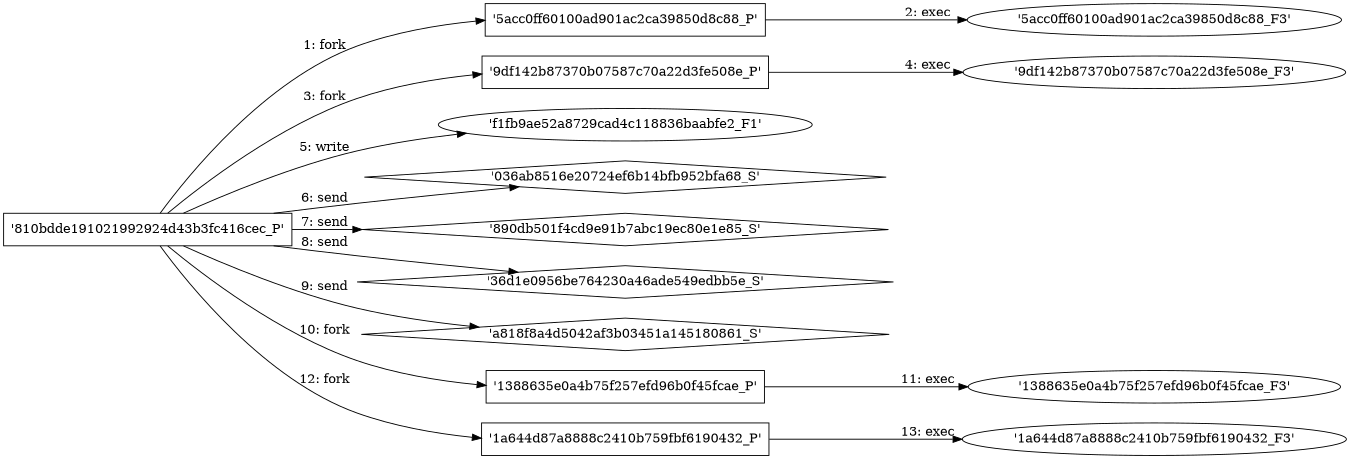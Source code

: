 digraph "D:\Learning\Paper\apt\基于CTI的攻击预警\Dataset\攻击图\ASGfromALLCTI\Threat Source newsletter (Oct. 15, 2020).dot" {
rankdir="LR"
size="9"
fixedsize="false"
splines="true"
nodesep=0.3
ranksep=0
fontsize=10
overlap="scalexy"
engine= "neato"
	"'810bdde191021992924d43b3fc416cec_P'" [node_type=Process shape=box]
	"'5acc0ff60100ad901ac2ca39850d8c88_P'" [node_type=Process shape=box]
	"'810bdde191021992924d43b3fc416cec_P'" -> "'5acc0ff60100ad901ac2ca39850d8c88_P'" [label="1: fork"]
	"'5acc0ff60100ad901ac2ca39850d8c88_P'" [node_type=Process shape=box]
	"'5acc0ff60100ad901ac2ca39850d8c88_F3'" [node_type=File shape=ellipse]
	"'5acc0ff60100ad901ac2ca39850d8c88_P'" -> "'5acc0ff60100ad901ac2ca39850d8c88_F3'" [label="2: exec"]
	"'810bdde191021992924d43b3fc416cec_P'" [node_type=Process shape=box]
	"'9df142b87370b07587c70a22d3fe508e_P'" [node_type=Process shape=box]
	"'810bdde191021992924d43b3fc416cec_P'" -> "'9df142b87370b07587c70a22d3fe508e_P'" [label="3: fork"]
	"'9df142b87370b07587c70a22d3fe508e_P'" [node_type=Process shape=box]
	"'9df142b87370b07587c70a22d3fe508e_F3'" [node_type=File shape=ellipse]
	"'9df142b87370b07587c70a22d3fe508e_P'" -> "'9df142b87370b07587c70a22d3fe508e_F3'" [label="4: exec"]
	"'f1fb9ae52a8729cad4c118836baabfe2_F1'" [node_type=file shape=ellipse]
	"'810bdde191021992924d43b3fc416cec_P'" [node_type=Process shape=box]
	"'810bdde191021992924d43b3fc416cec_P'" -> "'f1fb9ae52a8729cad4c118836baabfe2_F1'" [label="5: write"]
	"'036ab8516e20724ef6b14bfb952bfa68_S'" [node_type=Socket shape=diamond]
	"'810bdde191021992924d43b3fc416cec_P'" [node_type=Process shape=box]
	"'810bdde191021992924d43b3fc416cec_P'" -> "'036ab8516e20724ef6b14bfb952bfa68_S'" [label="6: send"]
	"'890db501f4cd9e91b7abc19ec80e1e85_S'" [node_type=Socket shape=diamond]
	"'810bdde191021992924d43b3fc416cec_P'" [node_type=Process shape=box]
	"'810bdde191021992924d43b3fc416cec_P'" -> "'890db501f4cd9e91b7abc19ec80e1e85_S'" [label="7: send"]
	"'36d1e0956be764230a46ade549edbb5e_S'" [node_type=Socket shape=diamond]
	"'810bdde191021992924d43b3fc416cec_P'" [node_type=Process shape=box]
	"'810bdde191021992924d43b3fc416cec_P'" -> "'36d1e0956be764230a46ade549edbb5e_S'" [label="8: send"]
	"'a818f8a4d5042af3b03451a145180861_S'" [node_type=Socket shape=diamond]
	"'810bdde191021992924d43b3fc416cec_P'" [node_type=Process shape=box]
	"'810bdde191021992924d43b3fc416cec_P'" -> "'a818f8a4d5042af3b03451a145180861_S'" [label="9: send"]
	"'810bdde191021992924d43b3fc416cec_P'" [node_type=Process shape=box]
	"'1388635e0a4b75f257efd96b0f45fcae_P'" [node_type=Process shape=box]
	"'810bdde191021992924d43b3fc416cec_P'" -> "'1388635e0a4b75f257efd96b0f45fcae_P'" [label="10: fork"]
	"'1388635e0a4b75f257efd96b0f45fcae_P'" [node_type=Process shape=box]
	"'1388635e0a4b75f257efd96b0f45fcae_F3'" [node_type=File shape=ellipse]
	"'1388635e0a4b75f257efd96b0f45fcae_P'" -> "'1388635e0a4b75f257efd96b0f45fcae_F3'" [label="11: exec"]
	"'810bdde191021992924d43b3fc416cec_P'" [node_type=Process shape=box]
	"'1a644d87a8888c2410b759fbf6190432_P'" [node_type=Process shape=box]
	"'810bdde191021992924d43b3fc416cec_P'" -> "'1a644d87a8888c2410b759fbf6190432_P'" [label="12: fork"]
	"'1a644d87a8888c2410b759fbf6190432_P'" [node_type=Process shape=box]
	"'1a644d87a8888c2410b759fbf6190432_F3'" [node_type=File shape=ellipse]
	"'1a644d87a8888c2410b759fbf6190432_P'" -> "'1a644d87a8888c2410b759fbf6190432_F3'" [label="13: exec"]
}
